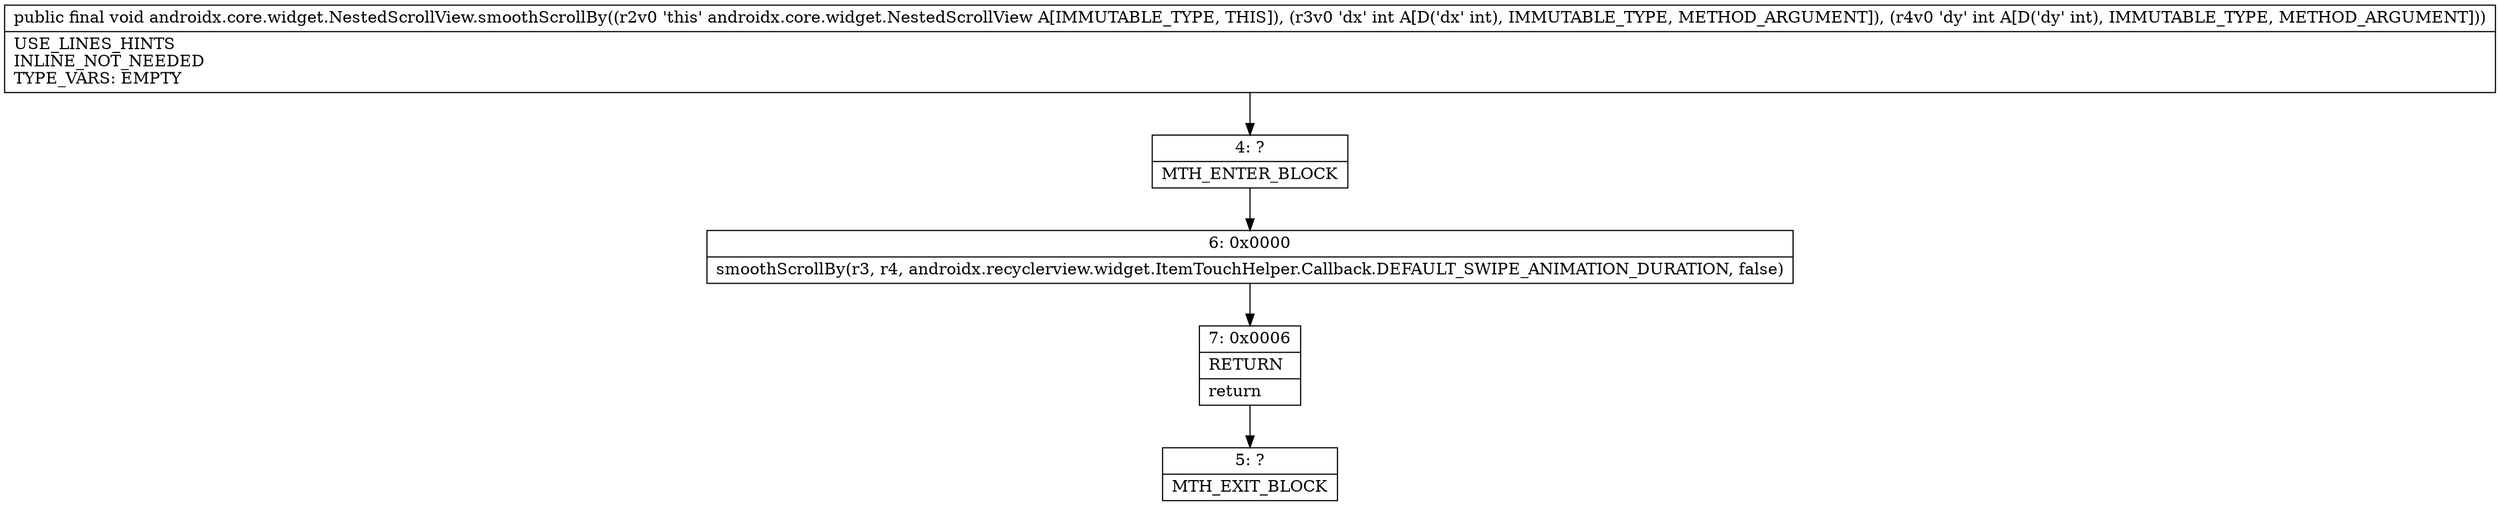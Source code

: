 digraph "CFG forandroidx.core.widget.NestedScrollView.smoothScrollBy(II)V" {
Node_4 [shape=record,label="{4\:\ ?|MTH_ENTER_BLOCK\l}"];
Node_6 [shape=record,label="{6\:\ 0x0000|smoothScrollBy(r3, r4, androidx.recyclerview.widget.ItemTouchHelper.Callback.DEFAULT_SWIPE_ANIMATION_DURATION, false)\l}"];
Node_7 [shape=record,label="{7\:\ 0x0006|RETURN\l|return\l}"];
Node_5 [shape=record,label="{5\:\ ?|MTH_EXIT_BLOCK\l}"];
MethodNode[shape=record,label="{public final void androidx.core.widget.NestedScrollView.smoothScrollBy((r2v0 'this' androidx.core.widget.NestedScrollView A[IMMUTABLE_TYPE, THIS]), (r3v0 'dx' int A[D('dx' int), IMMUTABLE_TYPE, METHOD_ARGUMENT]), (r4v0 'dy' int A[D('dy' int), IMMUTABLE_TYPE, METHOD_ARGUMENT]))  | USE_LINES_HINTS\lINLINE_NOT_NEEDED\lTYPE_VARS: EMPTY\l}"];
MethodNode -> Node_4;Node_4 -> Node_6;
Node_6 -> Node_7;
Node_7 -> Node_5;
}

